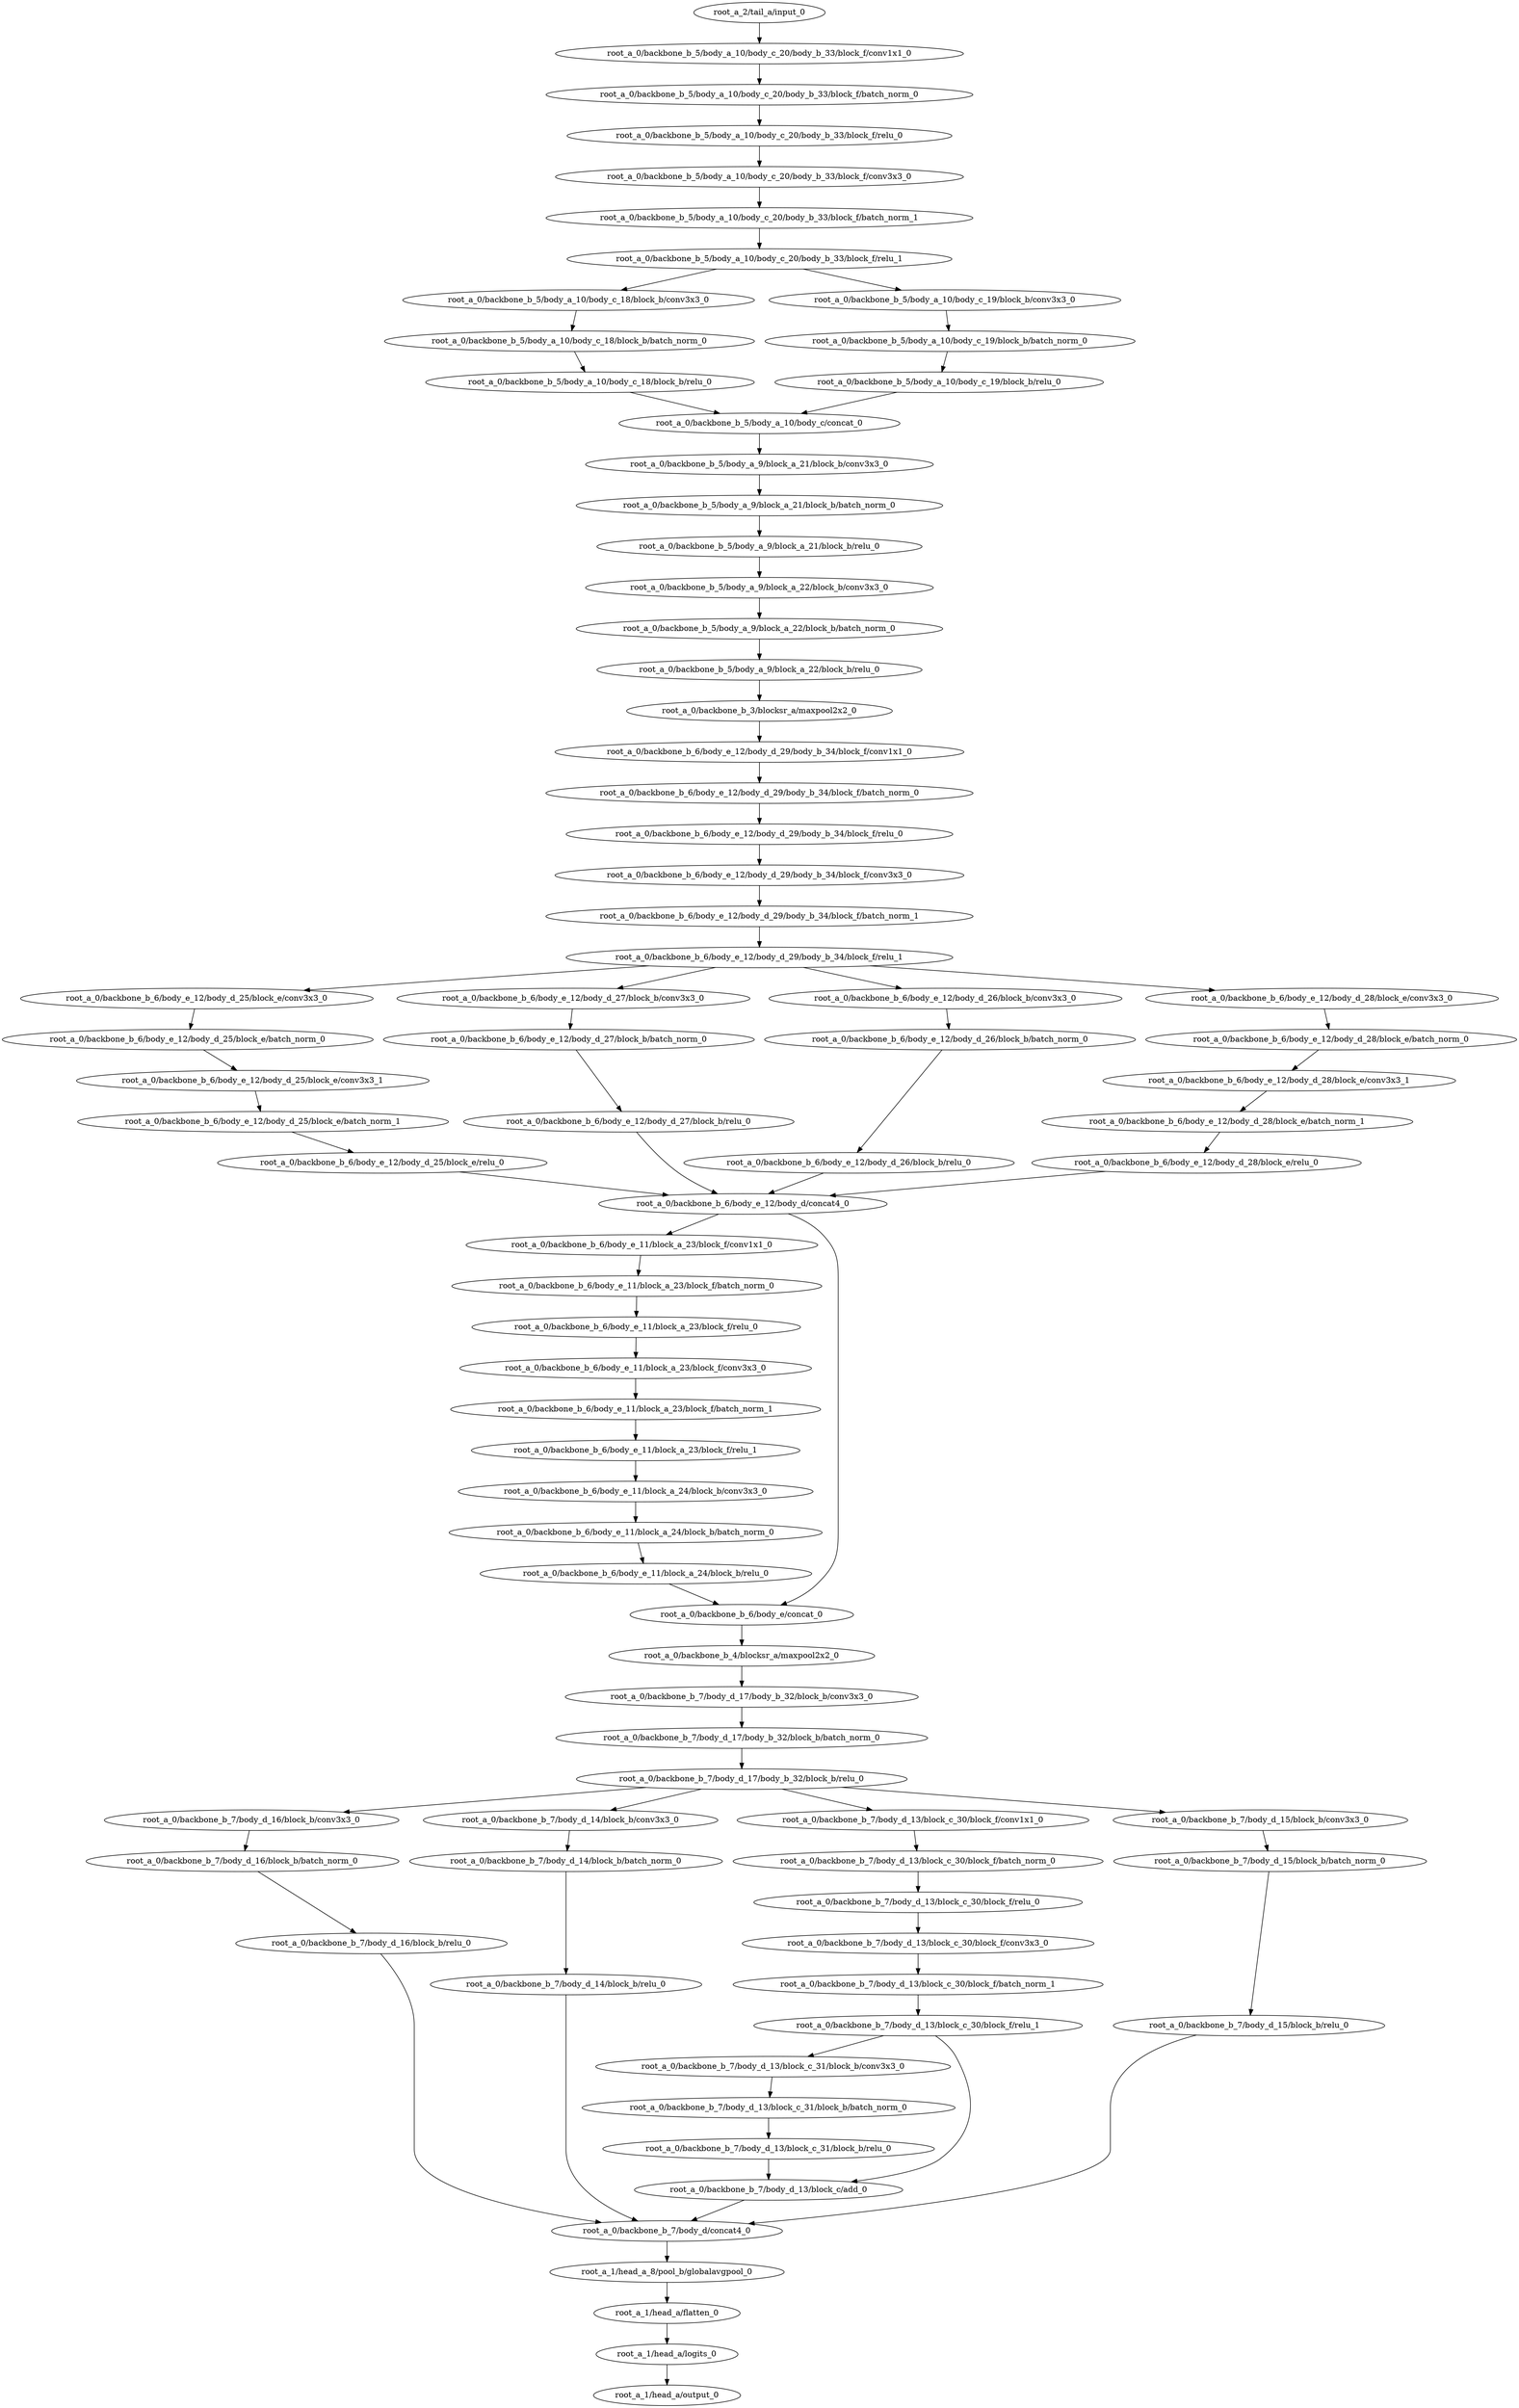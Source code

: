 digraph root_a {
	"root_a_2/tail_a/input_0"
	"root_a_0/backbone_b_5/body_a_10/body_c_20/body_b_33/block_f/conv1x1_0"
	"root_a_0/backbone_b_5/body_a_10/body_c_20/body_b_33/block_f/batch_norm_0"
	"root_a_0/backbone_b_5/body_a_10/body_c_20/body_b_33/block_f/relu_0"
	"root_a_0/backbone_b_5/body_a_10/body_c_20/body_b_33/block_f/conv3x3_0"
	"root_a_0/backbone_b_5/body_a_10/body_c_20/body_b_33/block_f/batch_norm_1"
	"root_a_0/backbone_b_5/body_a_10/body_c_20/body_b_33/block_f/relu_1"
	"root_a_0/backbone_b_5/body_a_10/body_c_18/block_b/conv3x3_0"
	"root_a_0/backbone_b_5/body_a_10/body_c_18/block_b/batch_norm_0"
	"root_a_0/backbone_b_5/body_a_10/body_c_18/block_b/relu_0"
	"root_a_0/backbone_b_5/body_a_10/body_c_19/block_b/conv3x3_0"
	"root_a_0/backbone_b_5/body_a_10/body_c_19/block_b/batch_norm_0"
	"root_a_0/backbone_b_5/body_a_10/body_c_19/block_b/relu_0"
	"root_a_0/backbone_b_5/body_a_10/body_c/concat_0"
	"root_a_0/backbone_b_5/body_a_9/block_a_21/block_b/conv3x3_0"
	"root_a_0/backbone_b_5/body_a_9/block_a_21/block_b/batch_norm_0"
	"root_a_0/backbone_b_5/body_a_9/block_a_21/block_b/relu_0"
	"root_a_0/backbone_b_5/body_a_9/block_a_22/block_b/conv3x3_0"
	"root_a_0/backbone_b_5/body_a_9/block_a_22/block_b/batch_norm_0"
	"root_a_0/backbone_b_5/body_a_9/block_a_22/block_b/relu_0"
	"root_a_0/backbone_b_3/blocksr_a/maxpool2x2_0"
	"root_a_0/backbone_b_6/body_e_12/body_d_29/body_b_34/block_f/conv1x1_0"
	"root_a_0/backbone_b_6/body_e_12/body_d_29/body_b_34/block_f/batch_norm_0"
	"root_a_0/backbone_b_6/body_e_12/body_d_29/body_b_34/block_f/relu_0"
	"root_a_0/backbone_b_6/body_e_12/body_d_29/body_b_34/block_f/conv3x3_0"
	"root_a_0/backbone_b_6/body_e_12/body_d_29/body_b_34/block_f/batch_norm_1"
	"root_a_0/backbone_b_6/body_e_12/body_d_29/body_b_34/block_f/relu_1"
	"root_a_0/backbone_b_6/body_e_12/body_d_25/block_e/conv3x3_0"
	"root_a_0/backbone_b_6/body_e_12/body_d_25/block_e/batch_norm_0"
	"root_a_0/backbone_b_6/body_e_12/body_d_25/block_e/conv3x3_1"
	"root_a_0/backbone_b_6/body_e_12/body_d_25/block_e/batch_norm_1"
	"root_a_0/backbone_b_6/body_e_12/body_d_25/block_e/relu_0"
	"root_a_0/backbone_b_6/body_e_12/body_d_27/block_b/conv3x3_0"
	"root_a_0/backbone_b_6/body_e_12/body_d_27/block_b/batch_norm_0"
	"root_a_0/backbone_b_6/body_e_12/body_d_27/block_b/relu_0"
	"root_a_0/backbone_b_6/body_e_12/body_d_26/block_b/conv3x3_0"
	"root_a_0/backbone_b_6/body_e_12/body_d_26/block_b/batch_norm_0"
	"root_a_0/backbone_b_6/body_e_12/body_d_26/block_b/relu_0"
	"root_a_0/backbone_b_6/body_e_12/body_d_28/block_e/conv3x3_0"
	"root_a_0/backbone_b_6/body_e_12/body_d_28/block_e/batch_norm_0"
	"root_a_0/backbone_b_6/body_e_12/body_d_28/block_e/conv3x3_1"
	"root_a_0/backbone_b_6/body_e_12/body_d_28/block_e/batch_norm_1"
	"root_a_0/backbone_b_6/body_e_12/body_d_28/block_e/relu_0"
	"root_a_0/backbone_b_6/body_e_12/body_d/concat4_0"
	"root_a_0/backbone_b_6/body_e_11/block_a_23/block_f/conv1x1_0"
	"root_a_0/backbone_b_6/body_e_11/block_a_23/block_f/batch_norm_0"
	"root_a_0/backbone_b_6/body_e_11/block_a_23/block_f/relu_0"
	"root_a_0/backbone_b_6/body_e_11/block_a_23/block_f/conv3x3_0"
	"root_a_0/backbone_b_6/body_e_11/block_a_23/block_f/batch_norm_1"
	"root_a_0/backbone_b_6/body_e_11/block_a_23/block_f/relu_1"
	"root_a_0/backbone_b_6/body_e_11/block_a_24/block_b/conv3x3_0"
	"root_a_0/backbone_b_6/body_e_11/block_a_24/block_b/batch_norm_0"
	"root_a_0/backbone_b_6/body_e_11/block_a_24/block_b/relu_0"
	"root_a_0/backbone_b_6/body_e/concat_0"
	"root_a_0/backbone_b_4/blocksr_a/maxpool2x2_0"
	"root_a_0/backbone_b_7/body_d_17/body_b_32/block_b/conv3x3_0"
	"root_a_0/backbone_b_7/body_d_17/body_b_32/block_b/batch_norm_0"
	"root_a_0/backbone_b_7/body_d_17/body_b_32/block_b/relu_0"
	"root_a_0/backbone_b_7/body_d_16/block_b/conv3x3_0"
	"root_a_0/backbone_b_7/body_d_16/block_b/batch_norm_0"
	"root_a_0/backbone_b_7/body_d_16/block_b/relu_0"
	"root_a_0/backbone_b_7/body_d_14/block_b/conv3x3_0"
	"root_a_0/backbone_b_7/body_d_14/block_b/batch_norm_0"
	"root_a_0/backbone_b_7/body_d_14/block_b/relu_0"
	"root_a_0/backbone_b_7/body_d_13/block_c_30/block_f/conv1x1_0"
	"root_a_0/backbone_b_7/body_d_13/block_c_30/block_f/batch_norm_0"
	"root_a_0/backbone_b_7/body_d_13/block_c_30/block_f/relu_0"
	"root_a_0/backbone_b_7/body_d_13/block_c_30/block_f/conv3x3_0"
	"root_a_0/backbone_b_7/body_d_13/block_c_30/block_f/batch_norm_1"
	"root_a_0/backbone_b_7/body_d_13/block_c_30/block_f/relu_1"
	"root_a_0/backbone_b_7/body_d_13/block_c_31/block_b/conv3x3_0"
	"root_a_0/backbone_b_7/body_d_13/block_c_31/block_b/batch_norm_0"
	"root_a_0/backbone_b_7/body_d_13/block_c_31/block_b/relu_0"
	"root_a_0/backbone_b_7/body_d_13/block_c/add_0"
	"root_a_0/backbone_b_7/body_d_15/block_b/conv3x3_0"
	"root_a_0/backbone_b_7/body_d_15/block_b/batch_norm_0"
	"root_a_0/backbone_b_7/body_d_15/block_b/relu_0"
	"root_a_0/backbone_b_7/body_d/concat4_0"
	"root_a_1/head_a_8/pool_b/globalavgpool_0"
	"root_a_1/head_a/flatten_0"
	"root_a_1/head_a/logits_0"
	"root_a_1/head_a/output_0"

	"root_a_2/tail_a/input_0" -> "root_a_0/backbone_b_5/body_a_10/body_c_20/body_b_33/block_f/conv1x1_0"
	"root_a_0/backbone_b_5/body_a_10/body_c_20/body_b_33/block_f/conv1x1_0" -> "root_a_0/backbone_b_5/body_a_10/body_c_20/body_b_33/block_f/batch_norm_0"
	"root_a_0/backbone_b_5/body_a_10/body_c_20/body_b_33/block_f/batch_norm_0" -> "root_a_0/backbone_b_5/body_a_10/body_c_20/body_b_33/block_f/relu_0"
	"root_a_0/backbone_b_5/body_a_10/body_c_20/body_b_33/block_f/relu_0" -> "root_a_0/backbone_b_5/body_a_10/body_c_20/body_b_33/block_f/conv3x3_0"
	"root_a_0/backbone_b_5/body_a_10/body_c_20/body_b_33/block_f/conv3x3_0" -> "root_a_0/backbone_b_5/body_a_10/body_c_20/body_b_33/block_f/batch_norm_1"
	"root_a_0/backbone_b_5/body_a_10/body_c_20/body_b_33/block_f/batch_norm_1" -> "root_a_0/backbone_b_5/body_a_10/body_c_20/body_b_33/block_f/relu_1"
	"root_a_0/backbone_b_5/body_a_10/body_c_20/body_b_33/block_f/relu_1" -> "root_a_0/backbone_b_5/body_a_10/body_c_18/block_b/conv3x3_0"
	"root_a_0/backbone_b_5/body_a_10/body_c_18/block_b/conv3x3_0" -> "root_a_0/backbone_b_5/body_a_10/body_c_18/block_b/batch_norm_0"
	"root_a_0/backbone_b_5/body_a_10/body_c_18/block_b/batch_norm_0" -> "root_a_0/backbone_b_5/body_a_10/body_c_18/block_b/relu_0"
	"root_a_0/backbone_b_5/body_a_10/body_c_20/body_b_33/block_f/relu_1" -> "root_a_0/backbone_b_5/body_a_10/body_c_19/block_b/conv3x3_0"
	"root_a_0/backbone_b_5/body_a_10/body_c_19/block_b/conv3x3_0" -> "root_a_0/backbone_b_5/body_a_10/body_c_19/block_b/batch_norm_0"
	"root_a_0/backbone_b_5/body_a_10/body_c_19/block_b/batch_norm_0" -> "root_a_0/backbone_b_5/body_a_10/body_c_19/block_b/relu_0"
	"root_a_0/backbone_b_5/body_a_10/body_c_18/block_b/relu_0" -> "root_a_0/backbone_b_5/body_a_10/body_c/concat_0"
	"root_a_0/backbone_b_5/body_a_10/body_c_19/block_b/relu_0" -> "root_a_0/backbone_b_5/body_a_10/body_c/concat_0"
	"root_a_0/backbone_b_5/body_a_10/body_c/concat_0" -> "root_a_0/backbone_b_5/body_a_9/block_a_21/block_b/conv3x3_0"
	"root_a_0/backbone_b_5/body_a_9/block_a_21/block_b/conv3x3_0" -> "root_a_0/backbone_b_5/body_a_9/block_a_21/block_b/batch_norm_0"
	"root_a_0/backbone_b_5/body_a_9/block_a_21/block_b/batch_norm_0" -> "root_a_0/backbone_b_5/body_a_9/block_a_21/block_b/relu_0"
	"root_a_0/backbone_b_5/body_a_9/block_a_21/block_b/relu_0" -> "root_a_0/backbone_b_5/body_a_9/block_a_22/block_b/conv3x3_0"
	"root_a_0/backbone_b_5/body_a_9/block_a_22/block_b/conv3x3_0" -> "root_a_0/backbone_b_5/body_a_9/block_a_22/block_b/batch_norm_0"
	"root_a_0/backbone_b_5/body_a_9/block_a_22/block_b/batch_norm_0" -> "root_a_0/backbone_b_5/body_a_9/block_a_22/block_b/relu_0"
	"root_a_0/backbone_b_5/body_a_9/block_a_22/block_b/relu_0" -> "root_a_0/backbone_b_3/blocksr_a/maxpool2x2_0"
	"root_a_0/backbone_b_3/blocksr_a/maxpool2x2_0" -> "root_a_0/backbone_b_6/body_e_12/body_d_29/body_b_34/block_f/conv1x1_0"
	"root_a_0/backbone_b_6/body_e_12/body_d_29/body_b_34/block_f/conv1x1_0" -> "root_a_0/backbone_b_6/body_e_12/body_d_29/body_b_34/block_f/batch_norm_0"
	"root_a_0/backbone_b_6/body_e_12/body_d_29/body_b_34/block_f/batch_norm_0" -> "root_a_0/backbone_b_6/body_e_12/body_d_29/body_b_34/block_f/relu_0"
	"root_a_0/backbone_b_6/body_e_12/body_d_29/body_b_34/block_f/relu_0" -> "root_a_0/backbone_b_6/body_e_12/body_d_29/body_b_34/block_f/conv3x3_0"
	"root_a_0/backbone_b_6/body_e_12/body_d_29/body_b_34/block_f/conv3x3_0" -> "root_a_0/backbone_b_6/body_e_12/body_d_29/body_b_34/block_f/batch_norm_1"
	"root_a_0/backbone_b_6/body_e_12/body_d_29/body_b_34/block_f/batch_norm_1" -> "root_a_0/backbone_b_6/body_e_12/body_d_29/body_b_34/block_f/relu_1"
	"root_a_0/backbone_b_6/body_e_12/body_d_29/body_b_34/block_f/relu_1" -> "root_a_0/backbone_b_6/body_e_12/body_d_25/block_e/conv3x3_0"
	"root_a_0/backbone_b_6/body_e_12/body_d_25/block_e/conv3x3_0" -> "root_a_0/backbone_b_6/body_e_12/body_d_25/block_e/batch_norm_0"
	"root_a_0/backbone_b_6/body_e_12/body_d_25/block_e/batch_norm_0" -> "root_a_0/backbone_b_6/body_e_12/body_d_25/block_e/conv3x3_1"
	"root_a_0/backbone_b_6/body_e_12/body_d_25/block_e/conv3x3_1" -> "root_a_0/backbone_b_6/body_e_12/body_d_25/block_e/batch_norm_1"
	"root_a_0/backbone_b_6/body_e_12/body_d_25/block_e/batch_norm_1" -> "root_a_0/backbone_b_6/body_e_12/body_d_25/block_e/relu_0"
	"root_a_0/backbone_b_6/body_e_12/body_d_29/body_b_34/block_f/relu_1" -> "root_a_0/backbone_b_6/body_e_12/body_d_27/block_b/conv3x3_0"
	"root_a_0/backbone_b_6/body_e_12/body_d_27/block_b/conv3x3_0" -> "root_a_0/backbone_b_6/body_e_12/body_d_27/block_b/batch_norm_0"
	"root_a_0/backbone_b_6/body_e_12/body_d_27/block_b/batch_norm_0" -> "root_a_0/backbone_b_6/body_e_12/body_d_27/block_b/relu_0"
	"root_a_0/backbone_b_6/body_e_12/body_d_29/body_b_34/block_f/relu_1" -> "root_a_0/backbone_b_6/body_e_12/body_d_26/block_b/conv3x3_0"
	"root_a_0/backbone_b_6/body_e_12/body_d_26/block_b/conv3x3_0" -> "root_a_0/backbone_b_6/body_e_12/body_d_26/block_b/batch_norm_0"
	"root_a_0/backbone_b_6/body_e_12/body_d_26/block_b/batch_norm_0" -> "root_a_0/backbone_b_6/body_e_12/body_d_26/block_b/relu_0"
	"root_a_0/backbone_b_6/body_e_12/body_d_29/body_b_34/block_f/relu_1" -> "root_a_0/backbone_b_6/body_e_12/body_d_28/block_e/conv3x3_0"
	"root_a_0/backbone_b_6/body_e_12/body_d_28/block_e/conv3x3_0" -> "root_a_0/backbone_b_6/body_e_12/body_d_28/block_e/batch_norm_0"
	"root_a_0/backbone_b_6/body_e_12/body_d_28/block_e/batch_norm_0" -> "root_a_0/backbone_b_6/body_e_12/body_d_28/block_e/conv3x3_1"
	"root_a_0/backbone_b_6/body_e_12/body_d_28/block_e/conv3x3_1" -> "root_a_0/backbone_b_6/body_e_12/body_d_28/block_e/batch_norm_1"
	"root_a_0/backbone_b_6/body_e_12/body_d_28/block_e/batch_norm_1" -> "root_a_0/backbone_b_6/body_e_12/body_d_28/block_e/relu_0"
	"root_a_0/backbone_b_6/body_e_12/body_d_25/block_e/relu_0" -> "root_a_0/backbone_b_6/body_e_12/body_d/concat4_0"
	"root_a_0/backbone_b_6/body_e_12/body_d_27/block_b/relu_0" -> "root_a_0/backbone_b_6/body_e_12/body_d/concat4_0"
	"root_a_0/backbone_b_6/body_e_12/body_d_26/block_b/relu_0" -> "root_a_0/backbone_b_6/body_e_12/body_d/concat4_0"
	"root_a_0/backbone_b_6/body_e_12/body_d_28/block_e/relu_0" -> "root_a_0/backbone_b_6/body_e_12/body_d/concat4_0"
	"root_a_0/backbone_b_6/body_e_12/body_d/concat4_0" -> "root_a_0/backbone_b_6/body_e_11/block_a_23/block_f/conv1x1_0"
	"root_a_0/backbone_b_6/body_e_11/block_a_23/block_f/conv1x1_0" -> "root_a_0/backbone_b_6/body_e_11/block_a_23/block_f/batch_norm_0"
	"root_a_0/backbone_b_6/body_e_11/block_a_23/block_f/batch_norm_0" -> "root_a_0/backbone_b_6/body_e_11/block_a_23/block_f/relu_0"
	"root_a_0/backbone_b_6/body_e_11/block_a_23/block_f/relu_0" -> "root_a_0/backbone_b_6/body_e_11/block_a_23/block_f/conv3x3_0"
	"root_a_0/backbone_b_6/body_e_11/block_a_23/block_f/conv3x3_0" -> "root_a_0/backbone_b_6/body_e_11/block_a_23/block_f/batch_norm_1"
	"root_a_0/backbone_b_6/body_e_11/block_a_23/block_f/batch_norm_1" -> "root_a_0/backbone_b_6/body_e_11/block_a_23/block_f/relu_1"
	"root_a_0/backbone_b_6/body_e_11/block_a_23/block_f/relu_1" -> "root_a_0/backbone_b_6/body_e_11/block_a_24/block_b/conv3x3_0"
	"root_a_0/backbone_b_6/body_e_11/block_a_24/block_b/conv3x3_0" -> "root_a_0/backbone_b_6/body_e_11/block_a_24/block_b/batch_norm_0"
	"root_a_0/backbone_b_6/body_e_11/block_a_24/block_b/batch_norm_0" -> "root_a_0/backbone_b_6/body_e_11/block_a_24/block_b/relu_0"
	"root_a_0/backbone_b_6/body_e_11/block_a_24/block_b/relu_0" -> "root_a_0/backbone_b_6/body_e/concat_0"
	"root_a_0/backbone_b_6/body_e_12/body_d/concat4_0" -> "root_a_0/backbone_b_6/body_e/concat_0"
	"root_a_0/backbone_b_6/body_e/concat_0" -> "root_a_0/backbone_b_4/blocksr_a/maxpool2x2_0"
	"root_a_0/backbone_b_4/blocksr_a/maxpool2x2_0" -> "root_a_0/backbone_b_7/body_d_17/body_b_32/block_b/conv3x3_0"
	"root_a_0/backbone_b_7/body_d_17/body_b_32/block_b/conv3x3_0" -> "root_a_0/backbone_b_7/body_d_17/body_b_32/block_b/batch_norm_0"
	"root_a_0/backbone_b_7/body_d_17/body_b_32/block_b/batch_norm_0" -> "root_a_0/backbone_b_7/body_d_17/body_b_32/block_b/relu_0"
	"root_a_0/backbone_b_7/body_d_17/body_b_32/block_b/relu_0" -> "root_a_0/backbone_b_7/body_d_16/block_b/conv3x3_0"
	"root_a_0/backbone_b_7/body_d_16/block_b/conv3x3_0" -> "root_a_0/backbone_b_7/body_d_16/block_b/batch_norm_0"
	"root_a_0/backbone_b_7/body_d_16/block_b/batch_norm_0" -> "root_a_0/backbone_b_7/body_d_16/block_b/relu_0"
	"root_a_0/backbone_b_7/body_d_17/body_b_32/block_b/relu_0" -> "root_a_0/backbone_b_7/body_d_14/block_b/conv3x3_0"
	"root_a_0/backbone_b_7/body_d_14/block_b/conv3x3_0" -> "root_a_0/backbone_b_7/body_d_14/block_b/batch_norm_0"
	"root_a_0/backbone_b_7/body_d_14/block_b/batch_norm_0" -> "root_a_0/backbone_b_7/body_d_14/block_b/relu_0"
	"root_a_0/backbone_b_7/body_d_17/body_b_32/block_b/relu_0" -> "root_a_0/backbone_b_7/body_d_13/block_c_30/block_f/conv1x1_0"
	"root_a_0/backbone_b_7/body_d_13/block_c_30/block_f/conv1x1_0" -> "root_a_0/backbone_b_7/body_d_13/block_c_30/block_f/batch_norm_0"
	"root_a_0/backbone_b_7/body_d_13/block_c_30/block_f/batch_norm_0" -> "root_a_0/backbone_b_7/body_d_13/block_c_30/block_f/relu_0"
	"root_a_0/backbone_b_7/body_d_13/block_c_30/block_f/relu_0" -> "root_a_0/backbone_b_7/body_d_13/block_c_30/block_f/conv3x3_0"
	"root_a_0/backbone_b_7/body_d_13/block_c_30/block_f/conv3x3_0" -> "root_a_0/backbone_b_7/body_d_13/block_c_30/block_f/batch_norm_1"
	"root_a_0/backbone_b_7/body_d_13/block_c_30/block_f/batch_norm_1" -> "root_a_0/backbone_b_7/body_d_13/block_c_30/block_f/relu_1"
	"root_a_0/backbone_b_7/body_d_13/block_c_30/block_f/relu_1" -> "root_a_0/backbone_b_7/body_d_13/block_c_31/block_b/conv3x3_0"
	"root_a_0/backbone_b_7/body_d_13/block_c_31/block_b/conv3x3_0" -> "root_a_0/backbone_b_7/body_d_13/block_c_31/block_b/batch_norm_0"
	"root_a_0/backbone_b_7/body_d_13/block_c_31/block_b/batch_norm_0" -> "root_a_0/backbone_b_7/body_d_13/block_c_31/block_b/relu_0"
	"root_a_0/backbone_b_7/body_d_13/block_c_31/block_b/relu_0" -> "root_a_0/backbone_b_7/body_d_13/block_c/add_0"
	"root_a_0/backbone_b_7/body_d_13/block_c_30/block_f/relu_1" -> "root_a_0/backbone_b_7/body_d_13/block_c/add_0"
	"root_a_0/backbone_b_7/body_d_17/body_b_32/block_b/relu_0" -> "root_a_0/backbone_b_7/body_d_15/block_b/conv3x3_0"
	"root_a_0/backbone_b_7/body_d_15/block_b/conv3x3_0" -> "root_a_0/backbone_b_7/body_d_15/block_b/batch_norm_0"
	"root_a_0/backbone_b_7/body_d_15/block_b/batch_norm_0" -> "root_a_0/backbone_b_7/body_d_15/block_b/relu_0"
	"root_a_0/backbone_b_7/body_d_16/block_b/relu_0" -> "root_a_0/backbone_b_7/body_d/concat4_0"
	"root_a_0/backbone_b_7/body_d_14/block_b/relu_0" -> "root_a_0/backbone_b_7/body_d/concat4_0"
	"root_a_0/backbone_b_7/body_d_13/block_c/add_0" -> "root_a_0/backbone_b_7/body_d/concat4_0"
	"root_a_0/backbone_b_7/body_d_15/block_b/relu_0" -> "root_a_0/backbone_b_7/body_d/concat4_0"
	"root_a_0/backbone_b_7/body_d/concat4_0" -> "root_a_1/head_a_8/pool_b/globalavgpool_0"
	"root_a_1/head_a_8/pool_b/globalavgpool_0" -> "root_a_1/head_a/flatten_0"
	"root_a_1/head_a/flatten_0" -> "root_a_1/head_a/logits_0"
	"root_a_1/head_a/logits_0" -> "root_a_1/head_a/output_0"

}